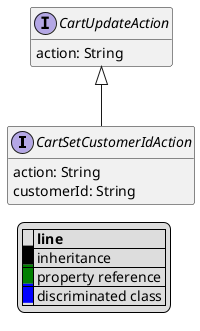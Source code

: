 @startuml

hide empty fields
hide empty methods
legend
|= |= line |
|<back:black>   </back>| inheritance |
|<back:green>   </back>| property reference |
|<back:blue>   </back>| discriminated class |
endlegend
interface CartSetCustomerIdAction [[CartSetCustomerIdAction.svg]] extends CartUpdateAction {
    action: String
    customerId: String
}
interface CartUpdateAction [[CartUpdateAction.svg]]  {
    action: String
}





@enduml
